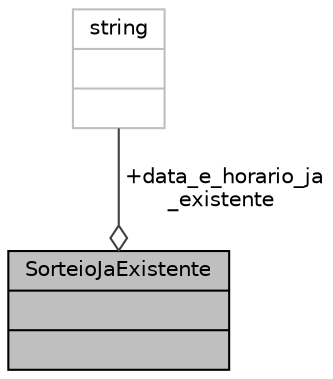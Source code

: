 digraph "SorteioJaExistente"
{
 // LATEX_PDF_SIZE
  edge [fontname="Helvetica",fontsize="10",labelfontname="Helvetica",labelfontsize="10"];
  node [fontname="Helvetica",fontsize="10",shape=record];
  Node1 [label="{SorteioJaExistente\n||}",height=0.2,width=0.4,color="black", fillcolor="grey75", style="filled", fontcolor="black",tooltip="Exceção lançada quando tenta-se adicionar um sorteio que já existe na lista."];
  Node2 -> Node1 [color="grey25",fontsize="10",style="solid",label=" +data_e_horario_ja\l_existente" ,arrowhead="odiamond",fontname="Helvetica"];
  Node2 [label="{string\n||}",height=0.2,width=0.4,color="grey75", fillcolor="white", style="filled",tooltip=" "];
}
